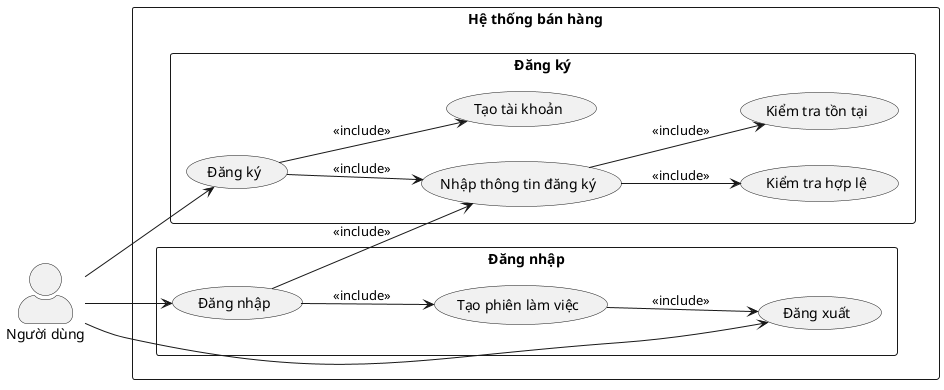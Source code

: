 @startuml
left to right direction
skinparam packageStyle rectangle
skinparam actorStyle awesome

actor "Người dùng" as user

rectangle "Hệ thống bán hàng" {
  
  package "Đăng ký" {
    (Đăng ký) as register
    (Nhập thông tin đăng ký) as input_info
    (Kiểm tra hợp lệ) as validate
    (Kiểm tra tồn tại) as check_exist
    (Tạo tài khoản) as create_acc
  }

  package "Đăng nhập" {
    (Đăng nhập) as login
    (Tạo phiên làm việc) as create_session
    (Đăng xuất) as logout
  }

  user --> register
  user --> login
  user --> logout

  register --> input_info : <<include>>
  input_info --> validate : <<include>>
  input_info --> check_exist : <<include>>
  register --> create_acc : <<include>>

  login --> input_info : <<include>>
  login --> create_session : <<include>>
  create_session --> logout : <<include>>
}
@enduml
